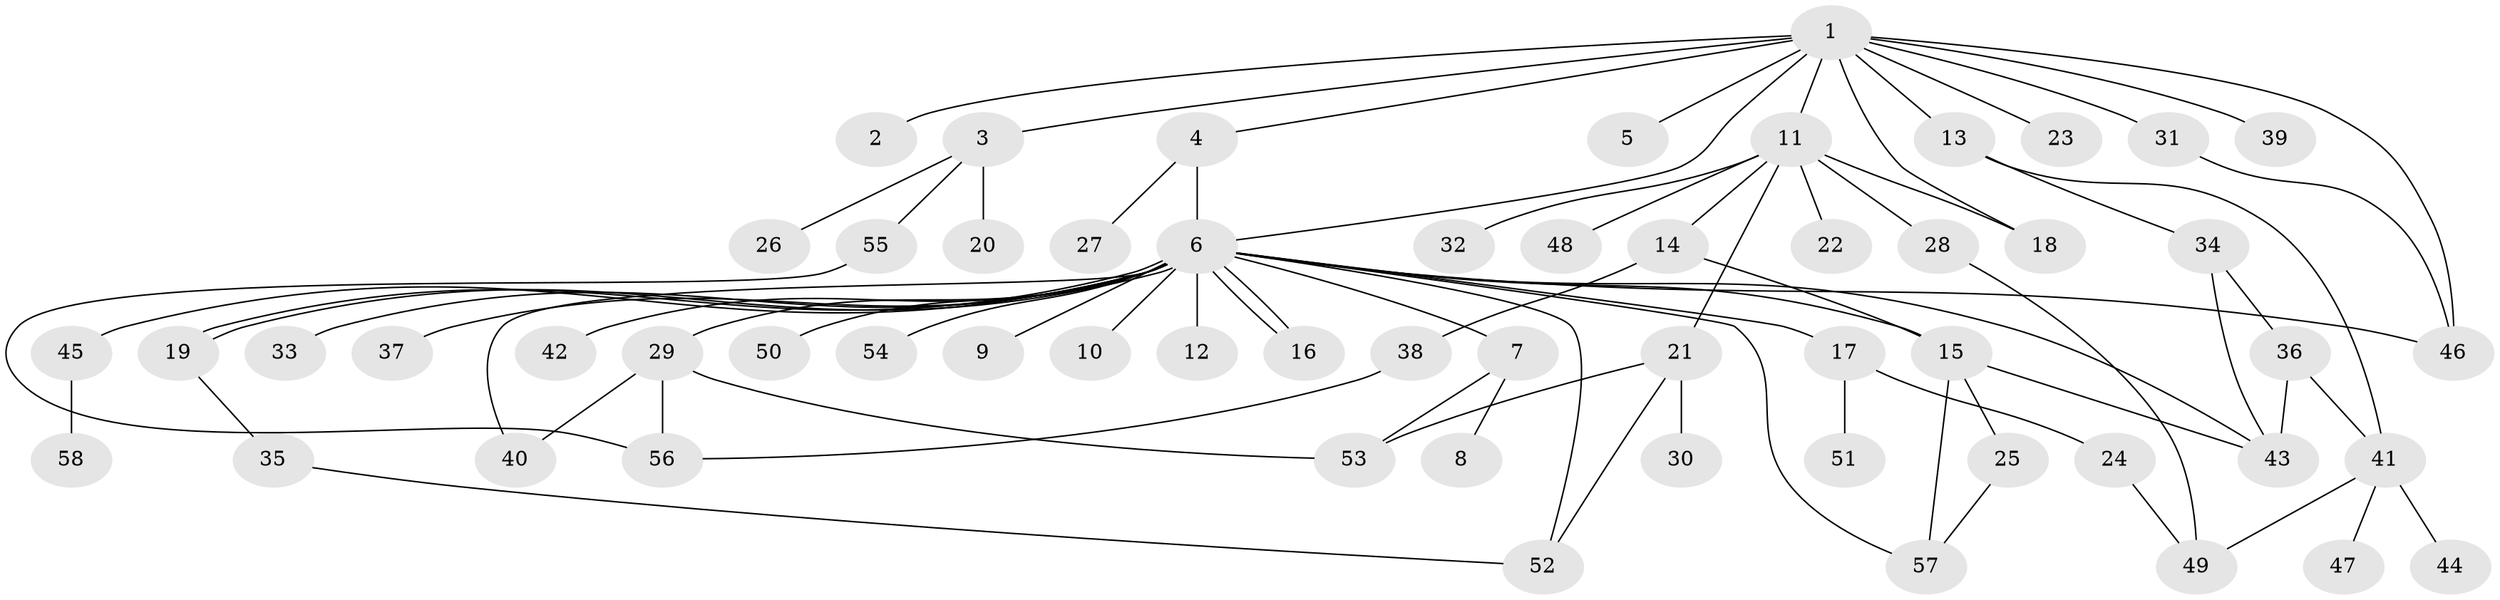 // Generated by graph-tools (version 1.1) at 2025/14/03/09/25 04:14:21]
// undirected, 58 vertices, 79 edges
graph export_dot {
graph [start="1"]
  node [color=gray90,style=filled];
  1;
  2;
  3;
  4;
  5;
  6;
  7;
  8;
  9;
  10;
  11;
  12;
  13;
  14;
  15;
  16;
  17;
  18;
  19;
  20;
  21;
  22;
  23;
  24;
  25;
  26;
  27;
  28;
  29;
  30;
  31;
  32;
  33;
  34;
  35;
  36;
  37;
  38;
  39;
  40;
  41;
  42;
  43;
  44;
  45;
  46;
  47;
  48;
  49;
  50;
  51;
  52;
  53;
  54;
  55;
  56;
  57;
  58;
  1 -- 2;
  1 -- 3;
  1 -- 4;
  1 -- 5;
  1 -- 6;
  1 -- 11;
  1 -- 13;
  1 -- 18;
  1 -- 23;
  1 -- 31;
  1 -- 39;
  1 -- 46;
  3 -- 20;
  3 -- 26;
  3 -- 55;
  4 -- 6;
  4 -- 27;
  6 -- 7;
  6 -- 9;
  6 -- 10;
  6 -- 12;
  6 -- 15;
  6 -- 16;
  6 -- 16;
  6 -- 17;
  6 -- 19;
  6 -- 19;
  6 -- 29;
  6 -- 33;
  6 -- 37;
  6 -- 40;
  6 -- 42;
  6 -- 43;
  6 -- 45;
  6 -- 46;
  6 -- 50;
  6 -- 52;
  6 -- 54;
  6 -- 57;
  7 -- 8;
  7 -- 53;
  11 -- 14;
  11 -- 18;
  11 -- 21;
  11 -- 22;
  11 -- 28;
  11 -- 32;
  11 -- 48;
  13 -- 34;
  13 -- 41;
  14 -- 15;
  14 -- 38;
  15 -- 25;
  15 -- 43;
  15 -- 57;
  17 -- 24;
  17 -- 51;
  19 -- 35;
  21 -- 30;
  21 -- 52;
  21 -- 53;
  24 -- 49;
  25 -- 57;
  28 -- 49;
  29 -- 40;
  29 -- 53;
  29 -- 56;
  31 -- 46;
  34 -- 36;
  34 -- 43;
  35 -- 52;
  36 -- 41;
  36 -- 43;
  38 -- 56;
  41 -- 44;
  41 -- 47;
  41 -- 49;
  45 -- 58;
  55 -- 56;
}
